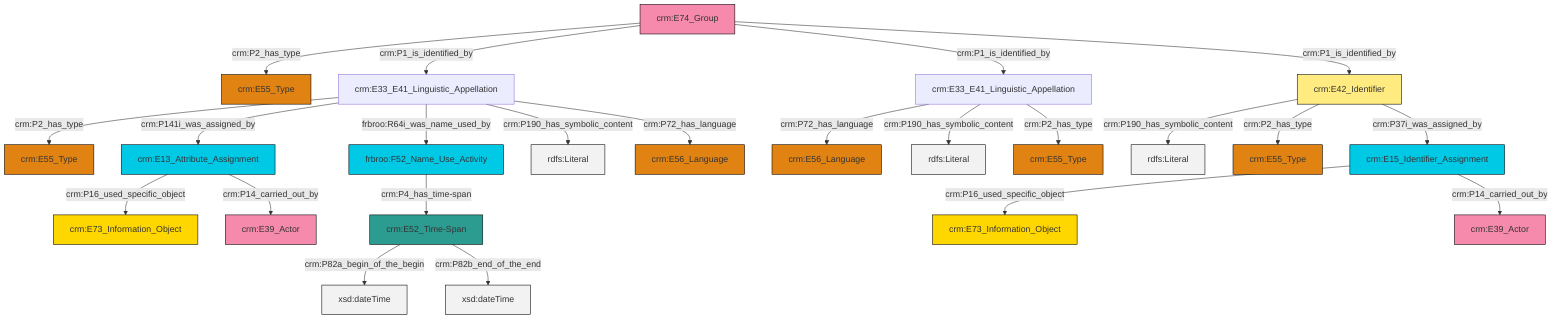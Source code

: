 graph TD
classDef Literal fill:#f2f2f2,stroke:#000000;
classDef CRM_Entity fill:#FFFFFF,stroke:#000000;
classDef Temporal_Entity fill:#00C9E6, stroke:#000000;
classDef Type fill:#E18312, stroke:#000000;
classDef Time-Span fill:#2C9C91, stroke:#000000;
classDef Appellation fill:#FFEB7F, stroke:#000000;
classDef Place fill:#008836, stroke:#000000;
classDef Persistent_Item fill:#B266B2, stroke:#000000;
classDef Conceptual_Object fill:#FFD700, stroke:#000000;
classDef Physical_Thing fill:#D2B48C, stroke:#000000;
classDef Actor fill:#f58aad, stroke:#000000;
classDef PC_Classes fill:#4ce600, stroke:#000000;
classDef Multi fill:#cccccc,stroke:#000000;

4["frbroo:F52_Name_Use_Activity"]:::Temporal_Entity -->|crm:P4_has_time-span| 5["crm:E52_Time-Span"]:::Time-Span
0["crm:E33_E41_Linguistic_Appellation"]:::Default -->|crm:P2_has_type| 10["crm:E55_Type"]:::Type
17["crm:E74_Group"]:::Actor -->|crm:P2_has_type| 18["crm:E55_Type"]:::Type
17["crm:E74_Group"]:::Actor -->|crm:P1_is_identified_by| 0["crm:E33_E41_Linguistic_Appellation"]:::Default
0["crm:E33_E41_Linguistic_Appellation"]:::Default -->|crm:P141i_was_assigned_by| 15["crm:E13_Attribute_Assignment"]:::Temporal_Entity
13["crm:E33_E41_Linguistic_Appellation"]:::Default -->|crm:P72_has_language| 22["crm:E56_Language"]:::Type
17["crm:E74_Group"]:::Actor -->|crm:P1_is_identified_by| 13["crm:E33_E41_Linguistic_Appellation"]:::Default
0["crm:E33_E41_Linguistic_Appellation"]:::Default -->|frbroo:R64i_was_name_used_by| 4["frbroo:F52_Name_Use_Activity"]:::Temporal_Entity
5["crm:E52_Time-Span"]:::Time-Span -->|crm:P82a_begin_of_the_begin| 24[xsd:dateTime]:::Literal
0["crm:E33_E41_Linguistic_Appellation"]:::Default -->|crm:P190_has_symbolic_content| 25[rdfs:Literal]:::Literal
17["crm:E74_Group"]:::Actor -->|crm:P1_is_identified_by| 11["crm:E42_Identifier"]:::Appellation
27["crm:E15_Identifier_Assignment"]:::Temporal_Entity -->|crm:P16_used_specific_object| 20["crm:E73_Information_Object"]:::Conceptual_Object
15["crm:E13_Attribute_Assignment"]:::Temporal_Entity -->|crm:P16_used_specific_object| 28["crm:E73_Information_Object"]:::Conceptual_Object
0["crm:E33_E41_Linguistic_Appellation"]:::Default -->|crm:P72_has_language| 2["crm:E56_Language"]:::Type
5["crm:E52_Time-Span"]:::Time-Span -->|crm:P82b_end_of_the_end| 35[xsd:dateTime]:::Literal
13["crm:E33_E41_Linguistic_Appellation"]:::Default -->|crm:P190_has_symbolic_content| 36[rdfs:Literal]:::Literal
11["crm:E42_Identifier"]:::Appellation -->|crm:P190_has_symbolic_content| 37[rdfs:Literal]:::Literal
11["crm:E42_Identifier"]:::Appellation -->|crm:P2_has_type| 33["crm:E55_Type"]:::Type
15["crm:E13_Attribute_Assignment"]:::Temporal_Entity -->|crm:P14_carried_out_by| 39["crm:E39_Actor"]:::Actor
11["crm:E42_Identifier"]:::Appellation -->|crm:P37i_was_assigned_by| 27["crm:E15_Identifier_Assignment"]:::Temporal_Entity
27["crm:E15_Identifier_Assignment"]:::Temporal_Entity -->|crm:P14_carried_out_by| 30["crm:E39_Actor"]:::Actor
13["crm:E33_E41_Linguistic_Appellation"]:::Default -->|crm:P2_has_type| 8["crm:E55_Type"]:::Type